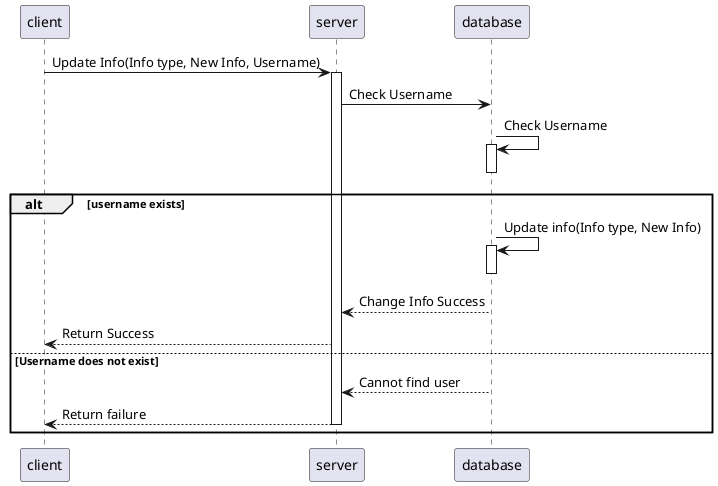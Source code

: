 @startuml
client -> server: Update Info(Info type, New Info, Username)
activate server
server-> database: Check Username
database -> database: Check Username
activate database
deactivate  database

alt username exists
  
  database -> database: Update info(Info type, New Info)
  activate database
  deactivate database
  database --> server: Change Info Success
  server --> client: Return Success

else Username does not exist

  database --> server: Cannot find user

  server --> client: Return failure

deactivate server

end
@enduml